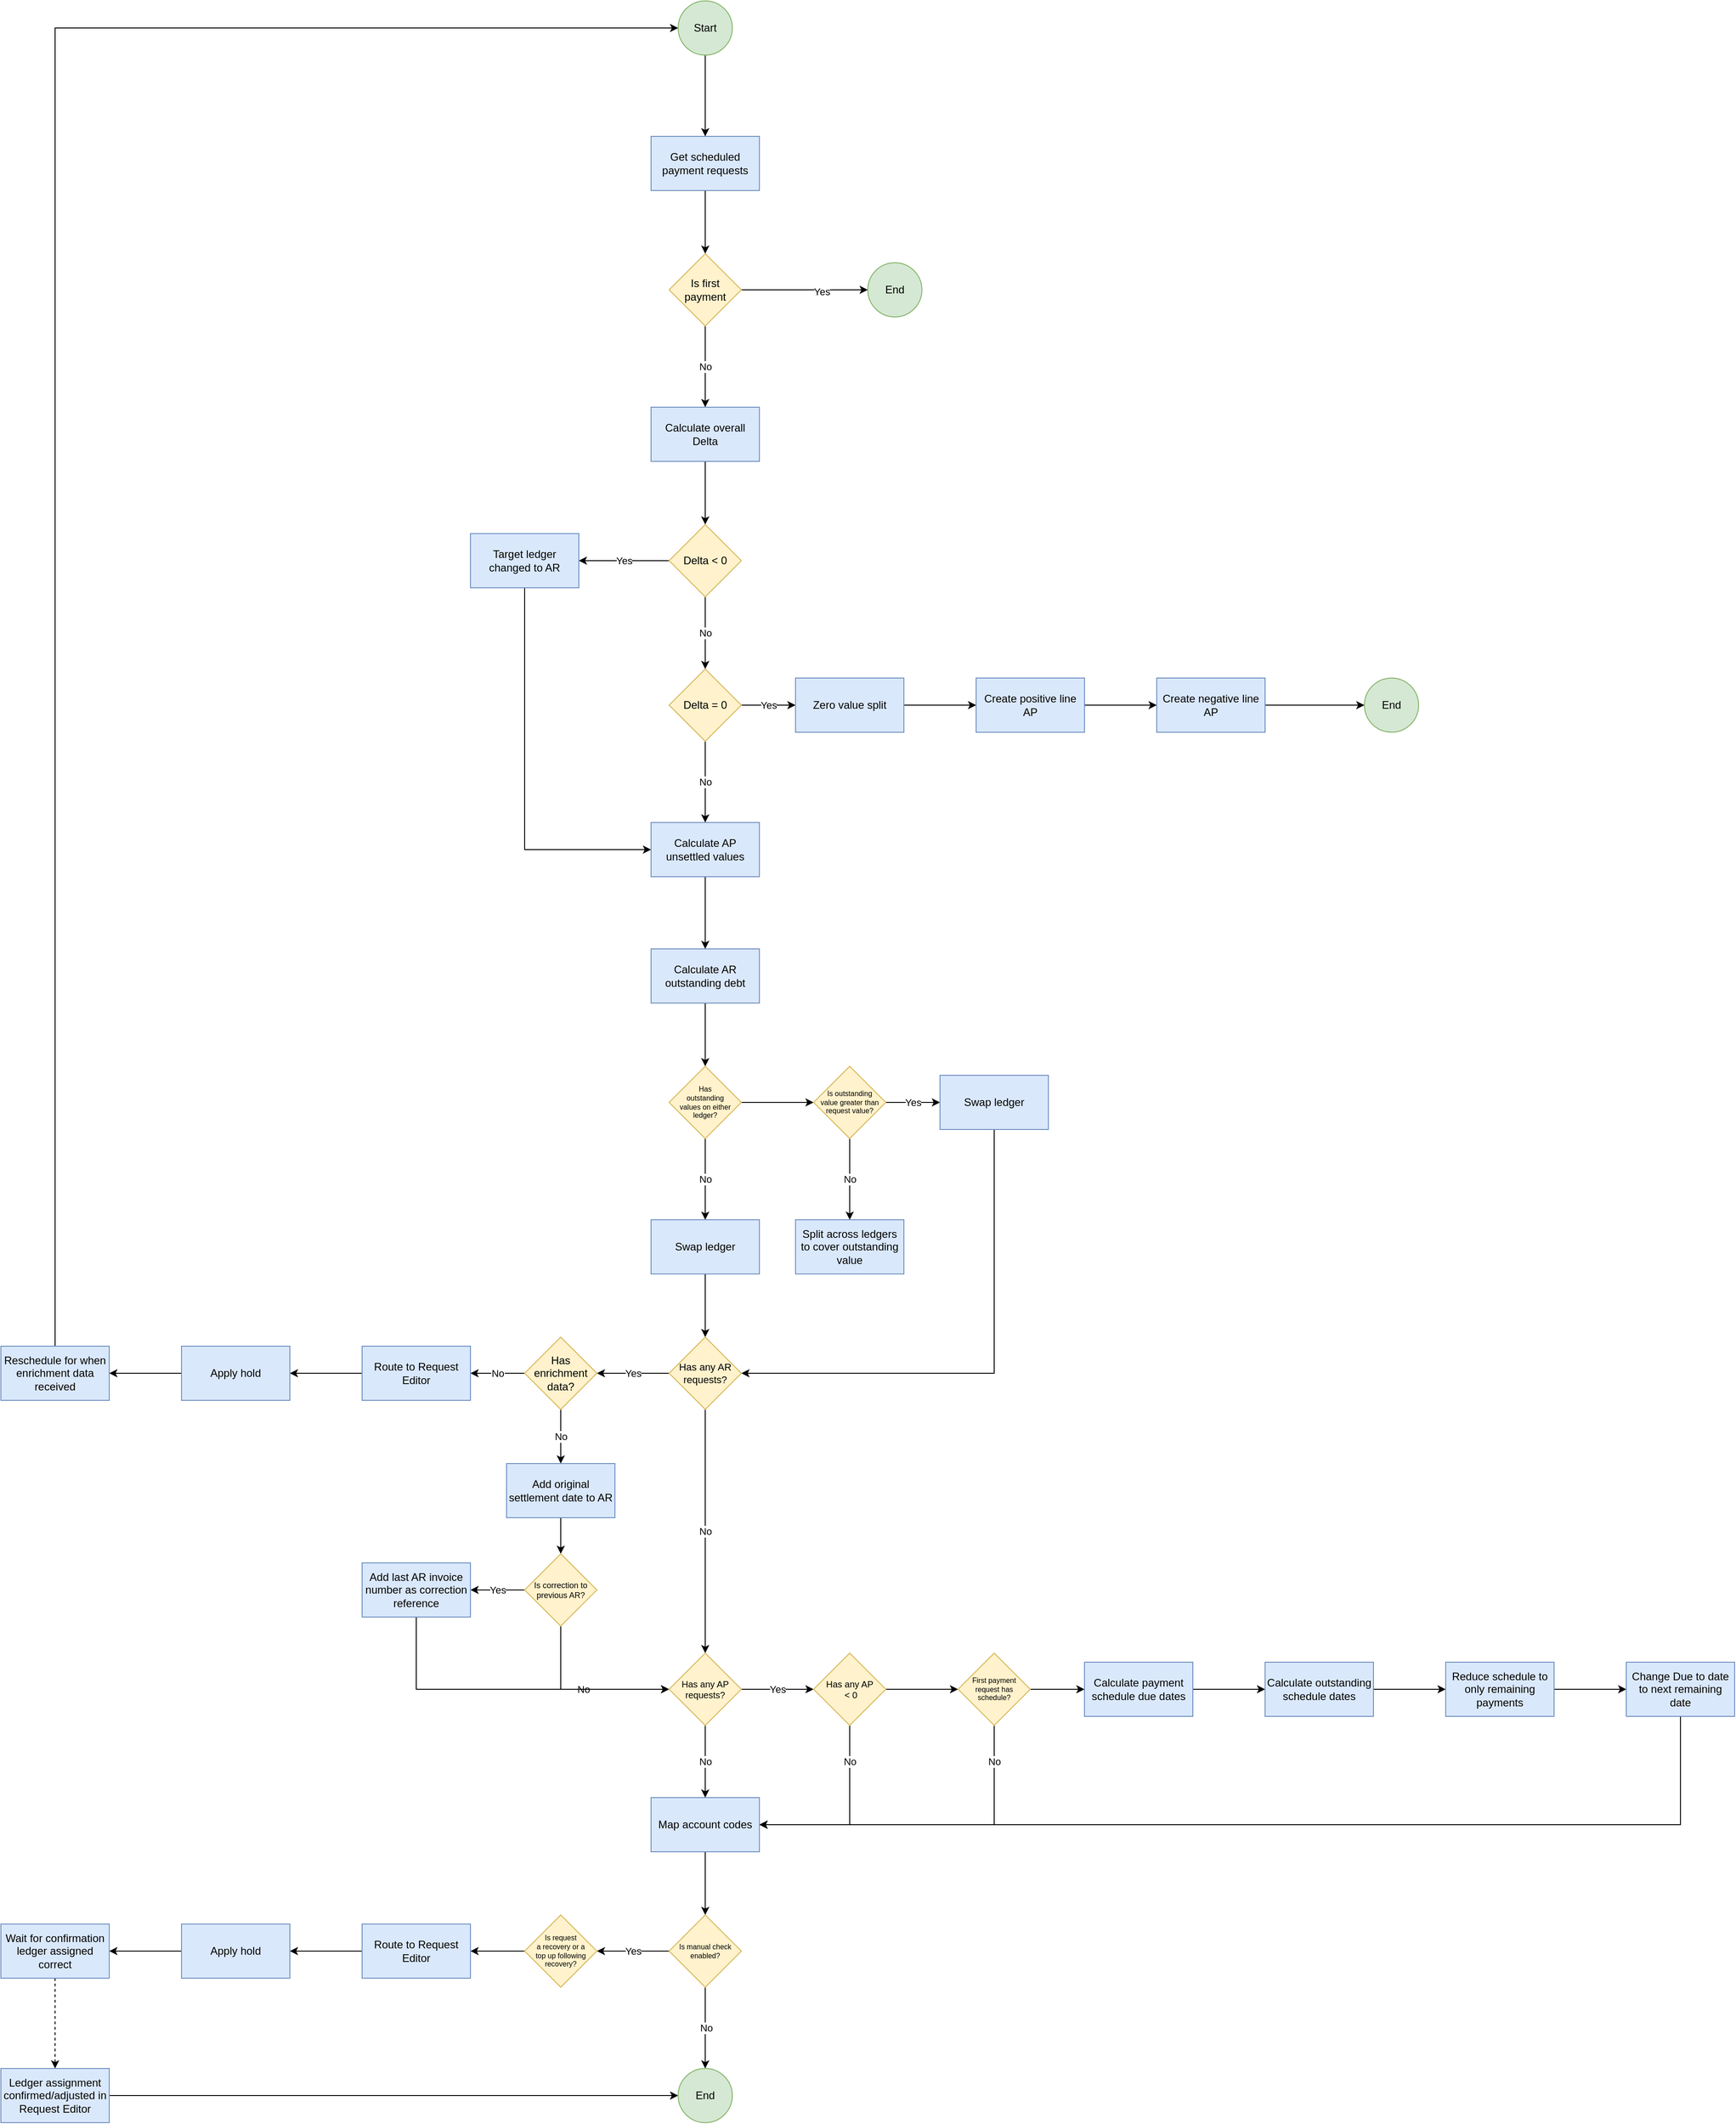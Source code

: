 <mxfile version="16.6.4" type="github">
  <diagram id="qEQCgVEGYSxdwCo334IR" name="Page-1">
    <mxGraphModel dx="4382" dy="3074" grid="1" gridSize="10" guides="1" tooltips="1" connect="1" arrows="1" fold="1" page="1" pageScale="1" pageWidth="827" pageHeight="1169" math="0" shadow="0">
      <root>
        <mxCell id="0" />
        <mxCell id="1" parent="0" />
        <mxCell id="rInZ0QM_BnlawJ9Pr040-3" value="" style="edgeStyle=orthogonalEdgeStyle;rounded=0;orthogonalLoop=1;jettySize=auto;html=1;" edge="1" parent="1" source="rInZ0QM_BnlawJ9Pr040-1" target="rInZ0QM_BnlawJ9Pr040-2">
          <mxGeometry relative="1" as="geometry" />
        </mxCell>
        <mxCell id="rInZ0QM_BnlawJ9Pr040-1" value="Get scheduled payment requests" style="rounded=0;whiteSpace=wrap;html=1;fillColor=#dae8fc;strokeColor=#6c8ebf;" vertex="1" parent="1">
          <mxGeometry x="-100" y="-1010" width="120" height="60" as="geometry" />
        </mxCell>
        <mxCell id="rInZ0QM_BnlawJ9Pr040-5" style="edgeStyle=orthogonalEdgeStyle;rounded=0;orthogonalLoop=1;jettySize=auto;html=1;" edge="1" parent="1" source="rInZ0QM_BnlawJ9Pr040-2" target="rInZ0QM_BnlawJ9Pr040-4">
          <mxGeometry relative="1" as="geometry" />
        </mxCell>
        <mxCell id="rInZ0QM_BnlawJ9Pr040-6" value="Yes" style="edgeLabel;html=1;align=center;verticalAlign=middle;resizable=0;points=[];" vertex="1" connectable="0" parent="rInZ0QM_BnlawJ9Pr040-5">
          <mxGeometry x="0.271" y="-2" relative="1" as="geometry">
            <mxPoint as="offset" />
          </mxGeometry>
        </mxCell>
        <mxCell id="rInZ0QM_BnlawJ9Pr040-8" value="No" style="edgeStyle=orthogonalEdgeStyle;rounded=0;orthogonalLoop=1;jettySize=auto;html=1;" edge="1" parent="1" source="rInZ0QM_BnlawJ9Pr040-2" target="rInZ0QM_BnlawJ9Pr040-7">
          <mxGeometry relative="1" as="geometry" />
        </mxCell>
        <mxCell id="rInZ0QM_BnlawJ9Pr040-2" value="Is first payment" style="rhombus;whiteSpace=wrap;html=1;rounded=0;fillColor=#fff2cc;strokeColor=#d6b656;" vertex="1" parent="1">
          <mxGeometry x="-80" y="-880" width="80" height="80" as="geometry" />
        </mxCell>
        <mxCell id="rInZ0QM_BnlawJ9Pr040-4" value="End" style="ellipse;whiteSpace=wrap;html=1;aspect=fixed;fillColor=#d5e8d4;strokeColor=#82b366;" vertex="1" parent="1">
          <mxGeometry x="140" y="-870" width="60" height="60" as="geometry" />
        </mxCell>
        <mxCell id="rInZ0QM_BnlawJ9Pr040-10" value="" style="edgeStyle=orthogonalEdgeStyle;rounded=0;orthogonalLoop=1;jettySize=auto;html=1;" edge="1" parent="1" source="rInZ0QM_BnlawJ9Pr040-7" target="rInZ0QM_BnlawJ9Pr040-9">
          <mxGeometry relative="1" as="geometry" />
        </mxCell>
        <mxCell id="rInZ0QM_BnlawJ9Pr040-7" value="Calculate overall Delta" style="whiteSpace=wrap;html=1;rounded=0;fillColor=#dae8fc;strokeColor=#6c8ebf;" vertex="1" parent="1">
          <mxGeometry x="-100" y="-710" width="120" height="60" as="geometry" />
        </mxCell>
        <mxCell id="rInZ0QM_BnlawJ9Pr040-12" value="Yes" style="edgeStyle=orthogonalEdgeStyle;rounded=0;orthogonalLoop=1;jettySize=auto;html=1;" edge="1" parent="1" source="rInZ0QM_BnlawJ9Pr040-9" target="rInZ0QM_BnlawJ9Pr040-11">
          <mxGeometry relative="1" as="geometry" />
        </mxCell>
        <mxCell id="rInZ0QM_BnlawJ9Pr040-16" value="No" style="edgeStyle=orthogonalEdgeStyle;rounded=0;orthogonalLoop=1;jettySize=auto;html=1;" edge="1" parent="1" source="rInZ0QM_BnlawJ9Pr040-9" target="rInZ0QM_BnlawJ9Pr040-15">
          <mxGeometry relative="1" as="geometry" />
        </mxCell>
        <mxCell id="rInZ0QM_BnlawJ9Pr040-9" value="Delta &amp;lt; 0" style="rhombus;whiteSpace=wrap;html=1;rounded=0;fillColor=#fff2cc;strokeColor=#d6b656;" vertex="1" parent="1">
          <mxGeometry x="-80" y="-580" width="80" height="80" as="geometry" />
        </mxCell>
        <mxCell id="rInZ0QM_BnlawJ9Pr040-35" style="edgeStyle=orthogonalEdgeStyle;rounded=0;orthogonalLoop=1;jettySize=auto;html=1;entryX=0;entryY=0.5;entryDx=0;entryDy=0;exitX=0.5;exitY=1;exitDx=0;exitDy=0;" edge="1" parent="1" source="rInZ0QM_BnlawJ9Pr040-11" target="rInZ0QM_BnlawJ9Pr040-25">
          <mxGeometry relative="1" as="geometry" />
        </mxCell>
        <mxCell id="rInZ0QM_BnlawJ9Pr040-11" value="Target ledger changed to AR" style="whiteSpace=wrap;html=1;rounded=0;fillColor=#dae8fc;strokeColor=#6c8ebf;" vertex="1" parent="1">
          <mxGeometry x="-300" y="-570" width="120" height="60" as="geometry" />
        </mxCell>
        <mxCell id="rInZ0QM_BnlawJ9Pr040-18" value="Yes" style="edgeStyle=orthogonalEdgeStyle;rounded=0;orthogonalLoop=1;jettySize=auto;html=1;" edge="1" parent="1" source="rInZ0QM_BnlawJ9Pr040-15" target="rInZ0QM_BnlawJ9Pr040-17">
          <mxGeometry relative="1" as="geometry" />
        </mxCell>
        <mxCell id="rInZ0QM_BnlawJ9Pr040-26" value="No" style="edgeStyle=orthogonalEdgeStyle;rounded=0;orthogonalLoop=1;jettySize=auto;html=1;" edge="1" parent="1" source="rInZ0QM_BnlawJ9Pr040-15" target="rInZ0QM_BnlawJ9Pr040-25">
          <mxGeometry relative="1" as="geometry" />
        </mxCell>
        <mxCell id="rInZ0QM_BnlawJ9Pr040-15" value="Delta = 0" style="rhombus;whiteSpace=wrap;html=1;rounded=0;fillColor=#fff2cc;strokeColor=#d6b656;" vertex="1" parent="1">
          <mxGeometry x="-80" y="-420" width="80" height="80" as="geometry" />
        </mxCell>
        <mxCell id="rInZ0QM_BnlawJ9Pr040-20" value="" style="edgeStyle=orthogonalEdgeStyle;rounded=0;orthogonalLoop=1;jettySize=auto;html=1;" edge="1" parent="1" source="rInZ0QM_BnlawJ9Pr040-17" target="rInZ0QM_BnlawJ9Pr040-19">
          <mxGeometry relative="1" as="geometry" />
        </mxCell>
        <mxCell id="rInZ0QM_BnlawJ9Pr040-17" value="Zero value split" style="whiteSpace=wrap;html=1;rounded=0;" vertex="1" parent="1">
          <mxGeometry x="60" y="-410" width="120" height="60" as="geometry" />
        </mxCell>
        <mxCell id="rInZ0QM_BnlawJ9Pr040-22" value="" style="edgeStyle=orthogonalEdgeStyle;rounded=0;orthogonalLoop=1;jettySize=auto;html=1;" edge="1" parent="1" source="rInZ0QM_BnlawJ9Pr040-19" target="rInZ0QM_BnlawJ9Pr040-21">
          <mxGeometry relative="1" as="geometry" />
        </mxCell>
        <mxCell id="rInZ0QM_BnlawJ9Pr040-19" value="Create positive line AP" style="whiteSpace=wrap;html=1;rounded=0;" vertex="1" parent="1">
          <mxGeometry x="260" y="-410" width="120" height="60" as="geometry" />
        </mxCell>
        <mxCell id="rInZ0QM_BnlawJ9Pr040-24" style="edgeStyle=orthogonalEdgeStyle;rounded=0;orthogonalLoop=1;jettySize=auto;html=1;" edge="1" parent="1" source="rInZ0QM_BnlawJ9Pr040-21" target="rInZ0QM_BnlawJ9Pr040-23">
          <mxGeometry relative="1" as="geometry" />
        </mxCell>
        <mxCell id="rInZ0QM_BnlawJ9Pr040-21" value="Create negative line AP" style="whiteSpace=wrap;html=1;rounded=0;fillColor=#dae8fc;strokeColor=#6c8ebf;" vertex="1" parent="1">
          <mxGeometry x="460" y="-410" width="120" height="60" as="geometry" />
        </mxCell>
        <mxCell id="rInZ0QM_BnlawJ9Pr040-23" value="End" style="ellipse;whiteSpace=wrap;html=1;aspect=fixed;fillColor=#d5e8d4;strokeColor=#82b366;" vertex="1" parent="1">
          <mxGeometry x="690" y="-410" width="60" height="60" as="geometry" />
        </mxCell>
        <mxCell id="rInZ0QM_BnlawJ9Pr040-28" value="" style="edgeStyle=orthogonalEdgeStyle;rounded=0;orthogonalLoop=1;jettySize=auto;html=1;" edge="1" parent="1" source="rInZ0QM_BnlawJ9Pr040-25" target="rInZ0QM_BnlawJ9Pr040-27">
          <mxGeometry relative="1" as="geometry" />
        </mxCell>
        <mxCell id="rInZ0QM_BnlawJ9Pr040-25" value="Calculate AP unsettled values" style="whiteSpace=wrap;html=1;rounded=0;fillColor=#dae8fc;strokeColor=#6c8ebf;" vertex="1" parent="1">
          <mxGeometry x="-100" y="-250" width="120" height="60" as="geometry" />
        </mxCell>
        <mxCell id="rInZ0QM_BnlawJ9Pr040-32" value="" style="edgeStyle=orthogonalEdgeStyle;rounded=0;orthogonalLoop=1;jettySize=auto;html=1;" edge="1" parent="1" source="rInZ0QM_BnlawJ9Pr040-27" target="rInZ0QM_BnlawJ9Pr040-31">
          <mxGeometry relative="1" as="geometry" />
        </mxCell>
        <mxCell id="rInZ0QM_BnlawJ9Pr040-27" value="Calculate AR outstanding debt" style="whiteSpace=wrap;html=1;rounded=0;fillColor=#dae8fc;strokeColor=#6c8ebf;" vertex="1" parent="1">
          <mxGeometry x="-100" y="-110" width="120" height="60" as="geometry" />
        </mxCell>
        <mxCell id="rInZ0QM_BnlawJ9Pr040-34" value="No" style="edgeStyle=orthogonalEdgeStyle;rounded=0;orthogonalLoop=1;jettySize=auto;html=1;entryX=0.5;entryY=0;entryDx=0;entryDy=0;" edge="1" parent="1" source="rInZ0QM_BnlawJ9Pr040-31" target="rInZ0QM_BnlawJ9Pr040-44">
          <mxGeometry relative="1" as="geometry">
            <mxPoint x="-40" y="200" as="targetPoint" />
          </mxGeometry>
        </mxCell>
        <mxCell id="rInZ0QM_BnlawJ9Pr040-37" value="" style="edgeStyle=orthogonalEdgeStyle;rounded=0;orthogonalLoop=1;jettySize=auto;html=1;" edge="1" parent="1" source="rInZ0QM_BnlawJ9Pr040-31" target="rInZ0QM_BnlawJ9Pr040-36">
          <mxGeometry relative="1" as="geometry" />
        </mxCell>
        <mxCell id="rInZ0QM_BnlawJ9Pr040-31" value="Has &lt;br&gt;outstanding &lt;br&gt;values on either ledger?" style="rhombus;whiteSpace=wrap;html=1;rounded=0;fontSize=8;fillColor=#fff2cc;strokeColor=#d6b656;" vertex="1" parent="1">
          <mxGeometry x="-80" y="20" width="80" height="80" as="geometry" />
        </mxCell>
        <mxCell id="rInZ0QM_BnlawJ9Pr040-39" value="Yes" style="edgeStyle=orthogonalEdgeStyle;rounded=0;orthogonalLoop=1;jettySize=auto;html=1;" edge="1" parent="1" source="rInZ0QM_BnlawJ9Pr040-36" target="rInZ0QM_BnlawJ9Pr040-38">
          <mxGeometry relative="1" as="geometry" />
        </mxCell>
        <mxCell id="rInZ0QM_BnlawJ9Pr040-43" value="No" style="edgeStyle=orthogonalEdgeStyle;rounded=0;orthogonalLoop=1;jettySize=auto;html=1;" edge="1" parent="1" source="rInZ0QM_BnlawJ9Pr040-36" target="rInZ0QM_BnlawJ9Pr040-42">
          <mxGeometry relative="1" as="geometry" />
        </mxCell>
        <mxCell id="rInZ0QM_BnlawJ9Pr040-36" value="Is outstanding&lt;br&gt;value greater than request value?" style="rhombus;whiteSpace=wrap;html=1;rounded=0;fontSize=8;fillColor=#fff2cc;strokeColor=#d6b656;" vertex="1" parent="1">
          <mxGeometry x="80" y="20" width="80" height="80" as="geometry" />
        </mxCell>
        <mxCell id="rInZ0QM_BnlawJ9Pr040-41" value="" style="edgeStyle=orthogonalEdgeStyle;rounded=0;orthogonalLoop=1;jettySize=auto;html=1;entryX=1;entryY=0.5;entryDx=0;entryDy=0;exitX=0.5;exitY=1;exitDx=0;exitDy=0;" edge="1" parent="1" source="rInZ0QM_BnlawJ9Pr040-38" target="rInZ0QM_BnlawJ9Pr040-45">
          <mxGeometry relative="1" as="geometry">
            <mxPoint x="440" y="60" as="targetPoint" />
            <Array as="points">
              <mxPoint x="280" y="360" />
            </Array>
          </mxGeometry>
        </mxCell>
        <mxCell id="rInZ0QM_BnlawJ9Pr040-38" value="Swap ledger" style="whiteSpace=wrap;html=1;rounded=0;fillColor=#dae8fc;strokeColor=#6c8ebf;" vertex="1" parent="1">
          <mxGeometry x="220" y="30" width="120" height="60" as="geometry" />
        </mxCell>
        <mxCell id="rInZ0QM_BnlawJ9Pr040-42" value="Split across ledgers to cover outstanding value" style="whiteSpace=wrap;html=1;rounded=0;fillColor=#dae8fc;strokeColor=#6c8ebf;" vertex="1" parent="1">
          <mxGeometry x="60" y="190" width="120" height="60" as="geometry" />
        </mxCell>
        <mxCell id="rInZ0QM_BnlawJ9Pr040-46" value="" style="edgeStyle=orthogonalEdgeStyle;rounded=0;orthogonalLoop=1;jettySize=auto;html=1;" edge="1" parent="1" source="rInZ0QM_BnlawJ9Pr040-44" target="rInZ0QM_BnlawJ9Pr040-45">
          <mxGeometry relative="1" as="geometry" />
        </mxCell>
        <mxCell id="rInZ0QM_BnlawJ9Pr040-44" value="Swap ledger" style="whiteSpace=wrap;html=1;rounded=0;fillColor=#dae8fc;strokeColor=#6c8ebf;" vertex="1" parent="1">
          <mxGeometry x="-100" y="190" width="120" height="60" as="geometry" />
        </mxCell>
        <mxCell id="rInZ0QM_BnlawJ9Pr040-48" value="Yes" style="edgeStyle=orthogonalEdgeStyle;rounded=0;orthogonalLoop=1;jettySize=auto;html=1;" edge="1" parent="1" source="rInZ0QM_BnlawJ9Pr040-45" target="rInZ0QM_BnlawJ9Pr040-47">
          <mxGeometry relative="1" as="geometry" />
        </mxCell>
        <mxCell id="rInZ0QM_BnlawJ9Pr040-58" value="No" style="edgeStyle=orthogonalEdgeStyle;rounded=0;orthogonalLoop=1;jettySize=auto;html=1;exitX=0.5;exitY=1;exitDx=0;exitDy=0;" edge="1" parent="1" source="rInZ0QM_BnlawJ9Pr040-47" target="rInZ0QM_BnlawJ9Pr040-57">
          <mxGeometry relative="1" as="geometry" />
        </mxCell>
        <mxCell id="rInZ0QM_BnlawJ9Pr040-88" value="No" style="edgeStyle=orthogonalEdgeStyle;rounded=0;orthogonalLoop=1;jettySize=auto;html=1;" edge="1" parent="1" source="rInZ0QM_BnlawJ9Pr040-45" target="rInZ0QM_BnlawJ9Pr040-87">
          <mxGeometry relative="1" as="geometry" />
        </mxCell>
        <mxCell id="rInZ0QM_BnlawJ9Pr040-45" value="Has any AR requests?" style="rhombus;whiteSpace=wrap;html=1;rounded=0;fontSize=11;fillColor=#fff2cc;strokeColor=#d6b656;" vertex="1" parent="1">
          <mxGeometry x="-80" y="320" width="80" height="80" as="geometry" />
        </mxCell>
        <mxCell id="rInZ0QM_BnlawJ9Pr040-50" value="No" style="edgeStyle=orthogonalEdgeStyle;rounded=0;orthogonalLoop=1;jettySize=auto;html=1;" edge="1" parent="1" source="rInZ0QM_BnlawJ9Pr040-47" target="rInZ0QM_BnlawJ9Pr040-49">
          <mxGeometry relative="1" as="geometry" />
        </mxCell>
        <mxCell id="rInZ0QM_BnlawJ9Pr040-47" value="Has enrichment data?" style="rhombus;whiteSpace=wrap;html=1;rounded=0;fillColor=#fff2cc;strokeColor=#d6b656;" vertex="1" parent="1">
          <mxGeometry x="-240" y="320" width="80" height="80" as="geometry" />
        </mxCell>
        <mxCell id="rInZ0QM_BnlawJ9Pr040-52" value="" style="edgeStyle=orthogonalEdgeStyle;rounded=0;orthogonalLoop=1;jettySize=auto;html=1;" edge="1" parent="1" source="rInZ0QM_BnlawJ9Pr040-49" target="rInZ0QM_BnlawJ9Pr040-51">
          <mxGeometry relative="1" as="geometry" />
        </mxCell>
        <mxCell id="rInZ0QM_BnlawJ9Pr040-49" value="Route to Request Editor" style="whiteSpace=wrap;html=1;rounded=0;fillColor=#dae8fc;strokeColor=#6c8ebf;" vertex="1" parent="1">
          <mxGeometry x="-420" y="330" width="120" height="60" as="geometry" />
        </mxCell>
        <mxCell id="rInZ0QM_BnlawJ9Pr040-54" value="" style="edgeStyle=orthogonalEdgeStyle;rounded=0;orthogonalLoop=1;jettySize=auto;html=1;" edge="1" parent="1" source="rInZ0QM_BnlawJ9Pr040-51" target="rInZ0QM_BnlawJ9Pr040-53">
          <mxGeometry relative="1" as="geometry" />
        </mxCell>
        <mxCell id="rInZ0QM_BnlawJ9Pr040-51" value="Apply hold" style="whiteSpace=wrap;html=1;rounded=0;fillColor=#dae8fc;strokeColor=#6c8ebf;" vertex="1" parent="1">
          <mxGeometry x="-620" y="330" width="120" height="60" as="geometry" />
        </mxCell>
        <mxCell id="rInZ0QM_BnlawJ9Pr040-112" style="edgeStyle=orthogonalEdgeStyle;rounded=0;orthogonalLoop=1;jettySize=auto;html=1;entryX=0;entryY=0.5;entryDx=0;entryDy=0;fontSize=8;exitX=0.5;exitY=0;exitDx=0;exitDy=0;" edge="1" parent="1" source="rInZ0QM_BnlawJ9Pr040-53" target="rInZ0QM_BnlawJ9Pr040-110">
          <mxGeometry relative="1" as="geometry">
            <Array as="points">
              <mxPoint x="-760" y="-1130" />
            </Array>
          </mxGeometry>
        </mxCell>
        <mxCell id="rInZ0QM_BnlawJ9Pr040-53" value="Reschedule for when enrichment data received" style="whiteSpace=wrap;html=1;rounded=0;fillColor=#dae8fc;strokeColor=#6c8ebf;" vertex="1" parent="1">
          <mxGeometry x="-820" y="330" width="120" height="60" as="geometry" />
        </mxCell>
        <mxCell id="rInZ0QM_BnlawJ9Pr040-60" value="" style="edgeStyle=orthogonalEdgeStyle;rounded=0;orthogonalLoop=1;jettySize=auto;html=1;" edge="1" parent="1" source="rInZ0QM_BnlawJ9Pr040-57" target="rInZ0QM_BnlawJ9Pr040-59">
          <mxGeometry relative="1" as="geometry" />
        </mxCell>
        <mxCell id="rInZ0QM_BnlawJ9Pr040-57" value="Add original settlement date to AR" style="whiteSpace=wrap;html=1;rounded=0;fillColor=#dae8fc;strokeColor=#6c8ebf;" vertex="1" parent="1">
          <mxGeometry x="-260" y="460" width="120" height="60" as="geometry" />
        </mxCell>
        <mxCell id="rInZ0QM_BnlawJ9Pr040-64" value="Yes" style="edgeStyle=orthogonalEdgeStyle;rounded=0;orthogonalLoop=1;jettySize=auto;html=1;" edge="1" parent="1" source="rInZ0QM_BnlawJ9Pr040-59" target="rInZ0QM_BnlawJ9Pr040-63">
          <mxGeometry relative="1" as="geometry" />
        </mxCell>
        <mxCell id="rInZ0QM_BnlawJ9Pr040-66" value="No" style="edgeStyle=orthogonalEdgeStyle;rounded=0;orthogonalLoop=1;jettySize=auto;html=1;exitX=0.5;exitY=1;exitDx=0;exitDy=0;entryX=0;entryY=0.5;entryDx=0;entryDy=0;" edge="1" parent="1" source="rInZ0QM_BnlawJ9Pr040-59" target="rInZ0QM_BnlawJ9Pr040-87">
          <mxGeometry relative="1" as="geometry" />
        </mxCell>
        <mxCell id="rInZ0QM_BnlawJ9Pr040-59" value="Is correction to previous AR?" style="rhombus;whiteSpace=wrap;html=1;rounded=0;fontSize=9;fillColor=#fff2cc;strokeColor=#d6b656;" vertex="1" parent="1">
          <mxGeometry x="-240" y="560" width="80" height="80" as="geometry" />
        </mxCell>
        <mxCell id="rInZ0QM_BnlawJ9Pr040-67" style="edgeStyle=orthogonalEdgeStyle;rounded=0;orthogonalLoop=1;jettySize=auto;html=1;entryX=0;entryY=0.5;entryDx=0;entryDy=0;exitX=0.5;exitY=1;exitDx=0;exitDy=0;" edge="1" parent="1" source="rInZ0QM_BnlawJ9Pr040-63" target="rInZ0QM_BnlawJ9Pr040-87">
          <mxGeometry relative="1" as="geometry" />
        </mxCell>
        <mxCell id="rInZ0QM_BnlawJ9Pr040-63" value="Add last AR invoice number as correction reference" style="whiteSpace=wrap;html=1;rounded=0;fillColor=#dae8fc;strokeColor=#6c8ebf;" vertex="1" parent="1">
          <mxGeometry x="-420" y="570" width="120" height="60" as="geometry" />
        </mxCell>
        <mxCell id="rInZ0QM_BnlawJ9Pr040-70" value="" style="edgeStyle=orthogonalEdgeStyle;rounded=0;orthogonalLoop=1;jettySize=auto;html=1;" edge="1" parent="1" source="rInZ0QM_BnlawJ9Pr040-65" target="rInZ0QM_BnlawJ9Pr040-69">
          <mxGeometry relative="1" as="geometry" />
        </mxCell>
        <mxCell id="rInZ0QM_BnlawJ9Pr040-65" value="Map account codes" style="whiteSpace=wrap;html=1;rounded=0;" vertex="1" parent="1">
          <mxGeometry x="-100" y="830" width="120" height="60" as="geometry" />
        </mxCell>
        <mxCell id="rInZ0QM_BnlawJ9Pr040-72" value="Yes" style="edgeStyle=orthogonalEdgeStyle;rounded=0;orthogonalLoop=1;jettySize=auto;html=1;" edge="1" parent="1" source="rInZ0QM_BnlawJ9Pr040-69" target="rInZ0QM_BnlawJ9Pr040-71">
          <mxGeometry relative="1" as="geometry" />
        </mxCell>
        <mxCell id="rInZ0QM_BnlawJ9Pr040-84" value="No" style="edgeStyle=orthogonalEdgeStyle;rounded=0;orthogonalLoop=1;jettySize=auto;html=1;" edge="1" parent="1" source="rInZ0QM_BnlawJ9Pr040-69">
          <mxGeometry relative="1" as="geometry">
            <mxPoint x="-40" y="1130" as="targetPoint" />
          </mxGeometry>
        </mxCell>
        <mxCell id="rInZ0QM_BnlawJ9Pr040-69" value="Is manual check enabled?" style="rhombus;whiteSpace=wrap;html=1;rounded=0;fontSize=8;fillColor=#fff2cc;strokeColor=#d6b656;" vertex="1" parent="1">
          <mxGeometry x="-80" y="960" width="80" height="80" as="geometry" />
        </mxCell>
        <mxCell id="rInZ0QM_BnlawJ9Pr040-74" value="" style="edgeStyle=orthogonalEdgeStyle;rounded=0;orthogonalLoop=1;jettySize=auto;html=1;" edge="1" parent="1" source="rInZ0QM_BnlawJ9Pr040-71" target="rInZ0QM_BnlawJ9Pr040-73">
          <mxGeometry relative="1" as="geometry" />
        </mxCell>
        <mxCell id="rInZ0QM_BnlawJ9Pr040-71" value="Is request &lt;br&gt;a recovery or a &lt;br&gt;top up following recovery?" style="rhombus;whiteSpace=wrap;html=1;rounded=0;fontSize=8;fillColor=#fff2cc;strokeColor=#d6b656;" vertex="1" parent="1">
          <mxGeometry x="-240" y="960" width="80" height="80" as="geometry" />
        </mxCell>
        <mxCell id="rInZ0QM_BnlawJ9Pr040-76" value="" style="edgeStyle=orthogonalEdgeStyle;rounded=0;orthogonalLoop=1;jettySize=auto;html=1;" edge="1" parent="1" source="rInZ0QM_BnlawJ9Pr040-73" target="rInZ0QM_BnlawJ9Pr040-75">
          <mxGeometry relative="1" as="geometry" />
        </mxCell>
        <mxCell id="rInZ0QM_BnlawJ9Pr040-73" value="Route to Request Editor" style="whiteSpace=wrap;html=1;rounded=0;" vertex="1" parent="1">
          <mxGeometry x="-420" y="970" width="120" height="60" as="geometry" />
        </mxCell>
        <mxCell id="rInZ0QM_BnlawJ9Pr040-78" value="" style="edgeStyle=orthogonalEdgeStyle;rounded=0;orthogonalLoop=1;jettySize=auto;html=1;" edge="1" parent="1" source="rInZ0QM_BnlawJ9Pr040-75" target="rInZ0QM_BnlawJ9Pr040-77">
          <mxGeometry relative="1" as="geometry" />
        </mxCell>
        <mxCell id="rInZ0QM_BnlawJ9Pr040-75" value="Apply hold" style="whiteSpace=wrap;html=1;rounded=0;fillColor=#dae8fc;strokeColor=#6c8ebf;" vertex="1" parent="1">
          <mxGeometry x="-620" y="970" width="120" height="60" as="geometry" />
        </mxCell>
        <mxCell id="rInZ0QM_BnlawJ9Pr040-82" value="" style="edgeStyle=orthogonalEdgeStyle;rounded=0;orthogonalLoop=1;jettySize=auto;html=1;dashed=1;" edge="1" parent="1" source="rInZ0QM_BnlawJ9Pr040-77" target="rInZ0QM_BnlawJ9Pr040-81">
          <mxGeometry relative="1" as="geometry" />
        </mxCell>
        <mxCell id="rInZ0QM_BnlawJ9Pr040-77" value="Wait for confirmation ledger assigned correct" style="whiteSpace=wrap;html=1;rounded=0;fillColor=#dae8fc;strokeColor=#6c8ebf;" vertex="1" parent="1">
          <mxGeometry x="-820" y="970" width="120" height="60" as="geometry" />
        </mxCell>
        <mxCell id="rInZ0QM_BnlawJ9Pr040-85" style="edgeStyle=orthogonalEdgeStyle;rounded=0;orthogonalLoop=1;jettySize=auto;html=1;entryX=0;entryY=0.5;entryDx=0;entryDy=0;" edge="1" parent="1" source="rInZ0QM_BnlawJ9Pr040-81" target="rInZ0QM_BnlawJ9Pr040-86">
          <mxGeometry relative="1" as="geometry">
            <mxPoint x="-100" y="1160" as="targetPoint" />
          </mxGeometry>
        </mxCell>
        <mxCell id="rInZ0QM_BnlawJ9Pr040-81" value="Ledger assignment confirmed/adjusted in Request Editor" style="whiteSpace=wrap;html=1;rounded=0;fillColor=#dae8fc;strokeColor=#6c8ebf;" vertex="1" parent="1">
          <mxGeometry x="-820" y="1130" width="120" height="60" as="geometry" />
        </mxCell>
        <mxCell id="rInZ0QM_BnlawJ9Pr040-86" value="End" style="ellipse;whiteSpace=wrap;html=1;aspect=fixed;fillColor=#d5e8d4;strokeColor=#82b366;" vertex="1" parent="1">
          <mxGeometry x="-70" y="1130" width="60" height="60" as="geometry" />
        </mxCell>
        <mxCell id="rInZ0QM_BnlawJ9Pr040-89" value="No" style="edgeStyle=orthogonalEdgeStyle;rounded=0;orthogonalLoop=1;jettySize=auto;html=1;entryX=0.5;entryY=0;entryDx=0;entryDy=0;" edge="1" parent="1" source="rInZ0QM_BnlawJ9Pr040-87" target="rInZ0QM_BnlawJ9Pr040-65">
          <mxGeometry relative="1" as="geometry" />
        </mxCell>
        <mxCell id="rInZ0QM_BnlawJ9Pr040-92" value="Yes" style="edgeStyle=orthogonalEdgeStyle;rounded=0;orthogonalLoop=1;jettySize=auto;html=1;" edge="1" parent="1" source="rInZ0QM_BnlawJ9Pr040-87" target="rInZ0QM_BnlawJ9Pr040-91">
          <mxGeometry relative="1" as="geometry" />
        </mxCell>
        <mxCell id="rInZ0QM_BnlawJ9Pr040-87" value="Has any AP requests?" style="rhombus;whiteSpace=wrap;html=1;rounded=0;fontSize=10;fillColor=#fff2cc;strokeColor=#d6b656;" vertex="1" parent="1">
          <mxGeometry x="-80" y="670" width="80" height="80" as="geometry" />
        </mxCell>
        <mxCell id="rInZ0QM_BnlawJ9Pr040-93" value="No" style="edgeStyle=orthogonalEdgeStyle;rounded=0;orthogonalLoop=1;jettySize=auto;html=1;entryX=1;entryY=0.5;entryDx=0;entryDy=0;exitX=0.5;exitY=1;exitDx=0;exitDy=0;" edge="1" parent="1" source="rInZ0QM_BnlawJ9Pr040-91" target="rInZ0QM_BnlawJ9Pr040-65">
          <mxGeometry x="-0.619" relative="1" as="geometry">
            <mxPoint as="offset" />
          </mxGeometry>
        </mxCell>
        <mxCell id="rInZ0QM_BnlawJ9Pr040-99" value="" style="edgeStyle=orthogonalEdgeStyle;rounded=0;orthogonalLoop=1;jettySize=auto;html=1;" edge="1" parent="1" source="rInZ0QM_BnlawJ9Pr040-91" target="rInZ0QM_BnlawJ9Pr040-98">
          <mxGeometry relative="1" as="geometry" />
        </mxCell>
        <mxCell id="rInZ0QM_BnlawJ9Pr040-91" value="Has any AP&lt;br style=&quot;font-size: 10px;&quot;&gt;&amp;nbsp;&amp;lt; 0" style="rhombus;whiteSpace=wrap;html=1;rounded=0;fontSize=10;fillColor=#fff2cc;strokeColor=#d6b656;" vertex="1" parent="1">
          <mxGeometry x="80" y="670" width="80" height="80" as="geometry" />
        </mxCell>
        <mxCell id="rInZ0QM_BnlawJ9Pr040-100" value="No" style="edgeStyle=orthogonalEdgeStyle;rounded=0;orthogonalLoop=1;jettySize=auto;html=1;entryX=1;entryY=0.5;entryDx=0;entryDy=0;exitX=0.5;exitY=1;exitDx=0;exitDy=0;" edge="1" parent="1" source="rInZ0QM_BnlawJ9Pr040-98" target="rInZ0QM_BnlawJ9Pr040-65">
          <mxGeometry x="-0.784" relative="1" as="geometry">
            <mxPoint as="offset" />
          </mxGeometry>
        </mxCell>
        <mxCell id="rInZ0QM_BnlawJ9Pr040-102" value="" style="edgeStyle=orthogonalEdgeStyle;rounded=0;orthogonalLoop=1;jettySize=auto;html=1;" edge="1" parent="1" source="rInZ0QM_BnlawJ9Pr040-98" target="rInZ0QM_BnlawJ9Pr040-101">
          <mxGeometry relative="1" as="geometry" />
        </mxCell>
        <mxCell id="rInZ0QM_BnlawJ9Pr040-98" value="First payment&lt;br&gt;request has schedule?" style="rhombus;whiteSpace=wrap;html=1;rounded=0;fontSize=8;fillColor=#fff2cc;strokeColor=#d6b656;" vertex="1" parent="1">
          <mxGeometry x="240" y="670" width="80" height="80" as="geometry" />
        </mxCell>
        <mxCell id="rInZ0QM_BnlawJ9Pr040-104" value="" style="edgeStyle=orthogonalEdgeStyle;rounded=0;orthogonalLoop=1;jettySize=auto;html=1;" edge="1" parent="1" source="rInZ0QM_BnlawJ9Pr040-101" target="rInZ0QM_BnlawJ9Pr040-103">
          <mxGeometry relative="1" as="geometry" />
        </mxCell>
        <mxCell id="rInZ0QM_BnlawJ9Pr040-101" value="Calculate payment schedule due dates" style="whiteSpace=wrap;html=1;rounded=0;fillColor=#dae8fc;strokeColor=#6c8ebf;" vertex="1" parent="1">
          <mxGeometry x="380" y="680" width="120" height="60" as="geometry" />
        </mxCell>
        <mxCell id="rInZ0QM_BnlawJ9Pr040-106" value="" style="edgeStyle=orthogonalEdgeStyle;rounded=0;orthogonalLoop=1;jettySize=auto;html=1;" edge="1" parent="1" source="rInZ0QM_BnlawJ9Pr040-103" target="rInZ0QM_BnlawJ9Pr040-105">
          <mxGeometry relative="1" as="geometry" />
        </mxCell>
        <mxCell id="rInZ0QM_BnlawJ9Pr040-103" value="Calculate outstanding schedule dates" style="whiteSpace=wrap;html=1;rounded=0;fillColor=#dae8fc;strokeColor=#6c8ebf;" vertex="1" parent="1">
          <mxGeometry x="580" y="680" width="120" height="60" as="geometry" />
        </mxCell>
        <mxCell id="rInZ0QM_BnlawJ9Pr040-108" value="" style="edgeStyle=orthogonalEdgeStyle;rounded=0;orthogonalLoop=1;jettySize=auto;html=1;" edge="1" parent="1" source="rInZ0QM_BnlawJ9Pr040-105" target="rInZ0QM_BnlawJ9Pr040-107">
          <mxGeometry relative="1" as="geometry" />
        </mxCell>
        <mxCell id="rInZ0QM_BnlawJ9Pr040-105" value="Reduce schedule to only remaining payments" style="whiteSpace=wrap;html=1;rounded=0;fillColor=#dae8fc;strokeColor=#6c8ebf;" vertex="1" parent="1">
          <mxGeometry x="780" y="680" width="120" height="60" as="geometry" />
        </mxCell>
        <mxCell id="rInZ0QM_BnlawJ9Pr040-109" style="edgeStyle=orthogonalEdgeStyle;rounded=0;orthogonalLoop=1;jettySize=auto;html=1;entryX=1;entryY=0.5;entryDx=0;entryDy=0;exitX=0.5;exitY=1;exitDx=0;exitDy=0;" edge="1" parent="1" source="rInZ0QM_BnlawJ9Pr040-107" target="rInZ0QM_BnlawJ9Pr040-65">
          <mxGeometry relative="1" as="geometry" />
        </mxCell>
        <mxCell id="rInZ0QM_BnlawJ9Pr040-107" value="Change Due to date to next remaining date" style="whiteSpace=wrap;html=1;rounded=0;fillColor=#dae8fc;strokeColor=#6c8ebf;" vertex="1" parent="1">
          <mxGeometry x="980" y="680" width="120" height="60" as="geometry" />
        </mxCell>
        <mxCell id="rInZ0QM_BnlawJ9Pr040-111" style="edgeStyle=orthogonalEdgeStyle;rounded=0;orthogonalLoop=1;jettySize=auto;html=1;entryX=0.5;entryY=0;entryDx=0;entryDy=0;fontSize=8;" edge="1" parent="1" source="rInZ0QM_BnlawJ9Pr040-110" target="rInZ0QM_BnlawJ9Pr040-1">
          <mxGeometry relative="1" as="geometry" />
        </mxCell>
        <mxCell id="rInZ0QM_BnlawJ9Pr040-110" value="Start" style="ellipse;whiteSpace=wrap;html=1;aspect=fixed;fillColor=#d5e8d4;strokeColor=#82b366;" vertex="1" parent="1">
          <mxGeometry x="-70" y="-1160" width="60" height="60" as="geometry" />
        </mxCell>
        <mxCell id="rInZ0QM_BnlawJ9Pr040-113" value="Zero value split" style="whiteSpace=wrap;html=1;rounded=0;" vertex="1" parent="1">
          <mxGeometry x="60" y="-410" width="120" height="60" as="geometry" />
        </mxCell>
        <mxCell id="rInZ0QM_BnlawJ9Pr040-114" value="Create positive line AP" style="whiteSpace=wrap;html=1;rounded=0;" vertex="1" parent="1">
          <mxGeometry x="260" y="-410" width="120" height="60" as="geometry" />
        </mxCell>
        <mxCell id="rInZ0QM_BnlawJ9Pr040-115" value="Zero value split" style="whiteSpace=wrap;html=1;rounded=0;" vertex="1" parent="1">
          <mxGeometry x="60" y="-410" width="120" height="60" as="geometry" />
        </mxCell>
        <mxCell id="rInZ0QM_BnlawJ9Pr040-116" value="Create positive line AP" style="whiteSpace=wrap;html=1;rounded=0;" vertex="1" parent="1">
          <mxGeometry x="260" y="-410" width="120" height="60" as="geometry" />
        </mxCell>
        <mxCell id="rInZ0QM_BnlawJ9Pr040-117" value="Zero value split" style="whiteSpace=wrap;html=1;rounded=0;fillColor=#dae8fc;strokeColor=#6c8ebf;" vertex="1" parent="1">
          <mxGeometry x="60" y="-410" width="120" height="60" as="geometry" />
        </mxCell>
        <mxCell id="rInZ0QM_BnlawJ9Pr040-118" value="Create positive line AP" style="whiteSpace=wrap;html=1;rounded=0;fillColor=#dae8fc;strokeColor=#6c8ebf;" vertex="1" parent="1">
          <mxGeometry x="260" y="-410" width="120" height="60" as="geometry" />
        </mxCell>
        <mxCell id="rInZ0QM_BnlawJ9Pr040-119" value="Map account codes" style="whiteSpace=wrap;html=1;rounded=0;" vertex="1" parent="1">
          <mxGeometry x="-100" y="830" width="120" height="60" as="geometry" />
        </mxCell>
        <mxCell id="rInZ0QM_BnlawJ9Pr040-120" value="Route to Request Editor" style="whiteSpace=wrap;html=1;rounded=0;" vertex="1" parent="1">
          <mxGeometry x="-420" y="970" width="120" height="60" as="geometry" />
        </mxCell>
        <mxCell id="rInZ0QM_BnlawJ9Pr040-121" value="Map account codes" style="whiteSpace=wrap;html=1;rounded=0;fillColor=#dae8fc;strokeColor=#6c8ebf;" vertex="1" parent="1">
          <mxGeometry x="-100" y="830" width="120" height="60" as="geometry" />
        </mxCell>
        <mxCell id="rInZ0QM_BnlawJ9Pr040-122" value="Route to Request Editor" style="whiteSpace=wrap;html=1;rounded=0;fillColor=#dae8fc;strokeColor=#6c8ebf;" vertex="1" parent="1">
          <mxGeometry x="-420" y="970" width="120" height="60" as="geometry" />
        </mxCell>
      </root>
    </mxGraphModel>
  </diagram>
</mxfile>
